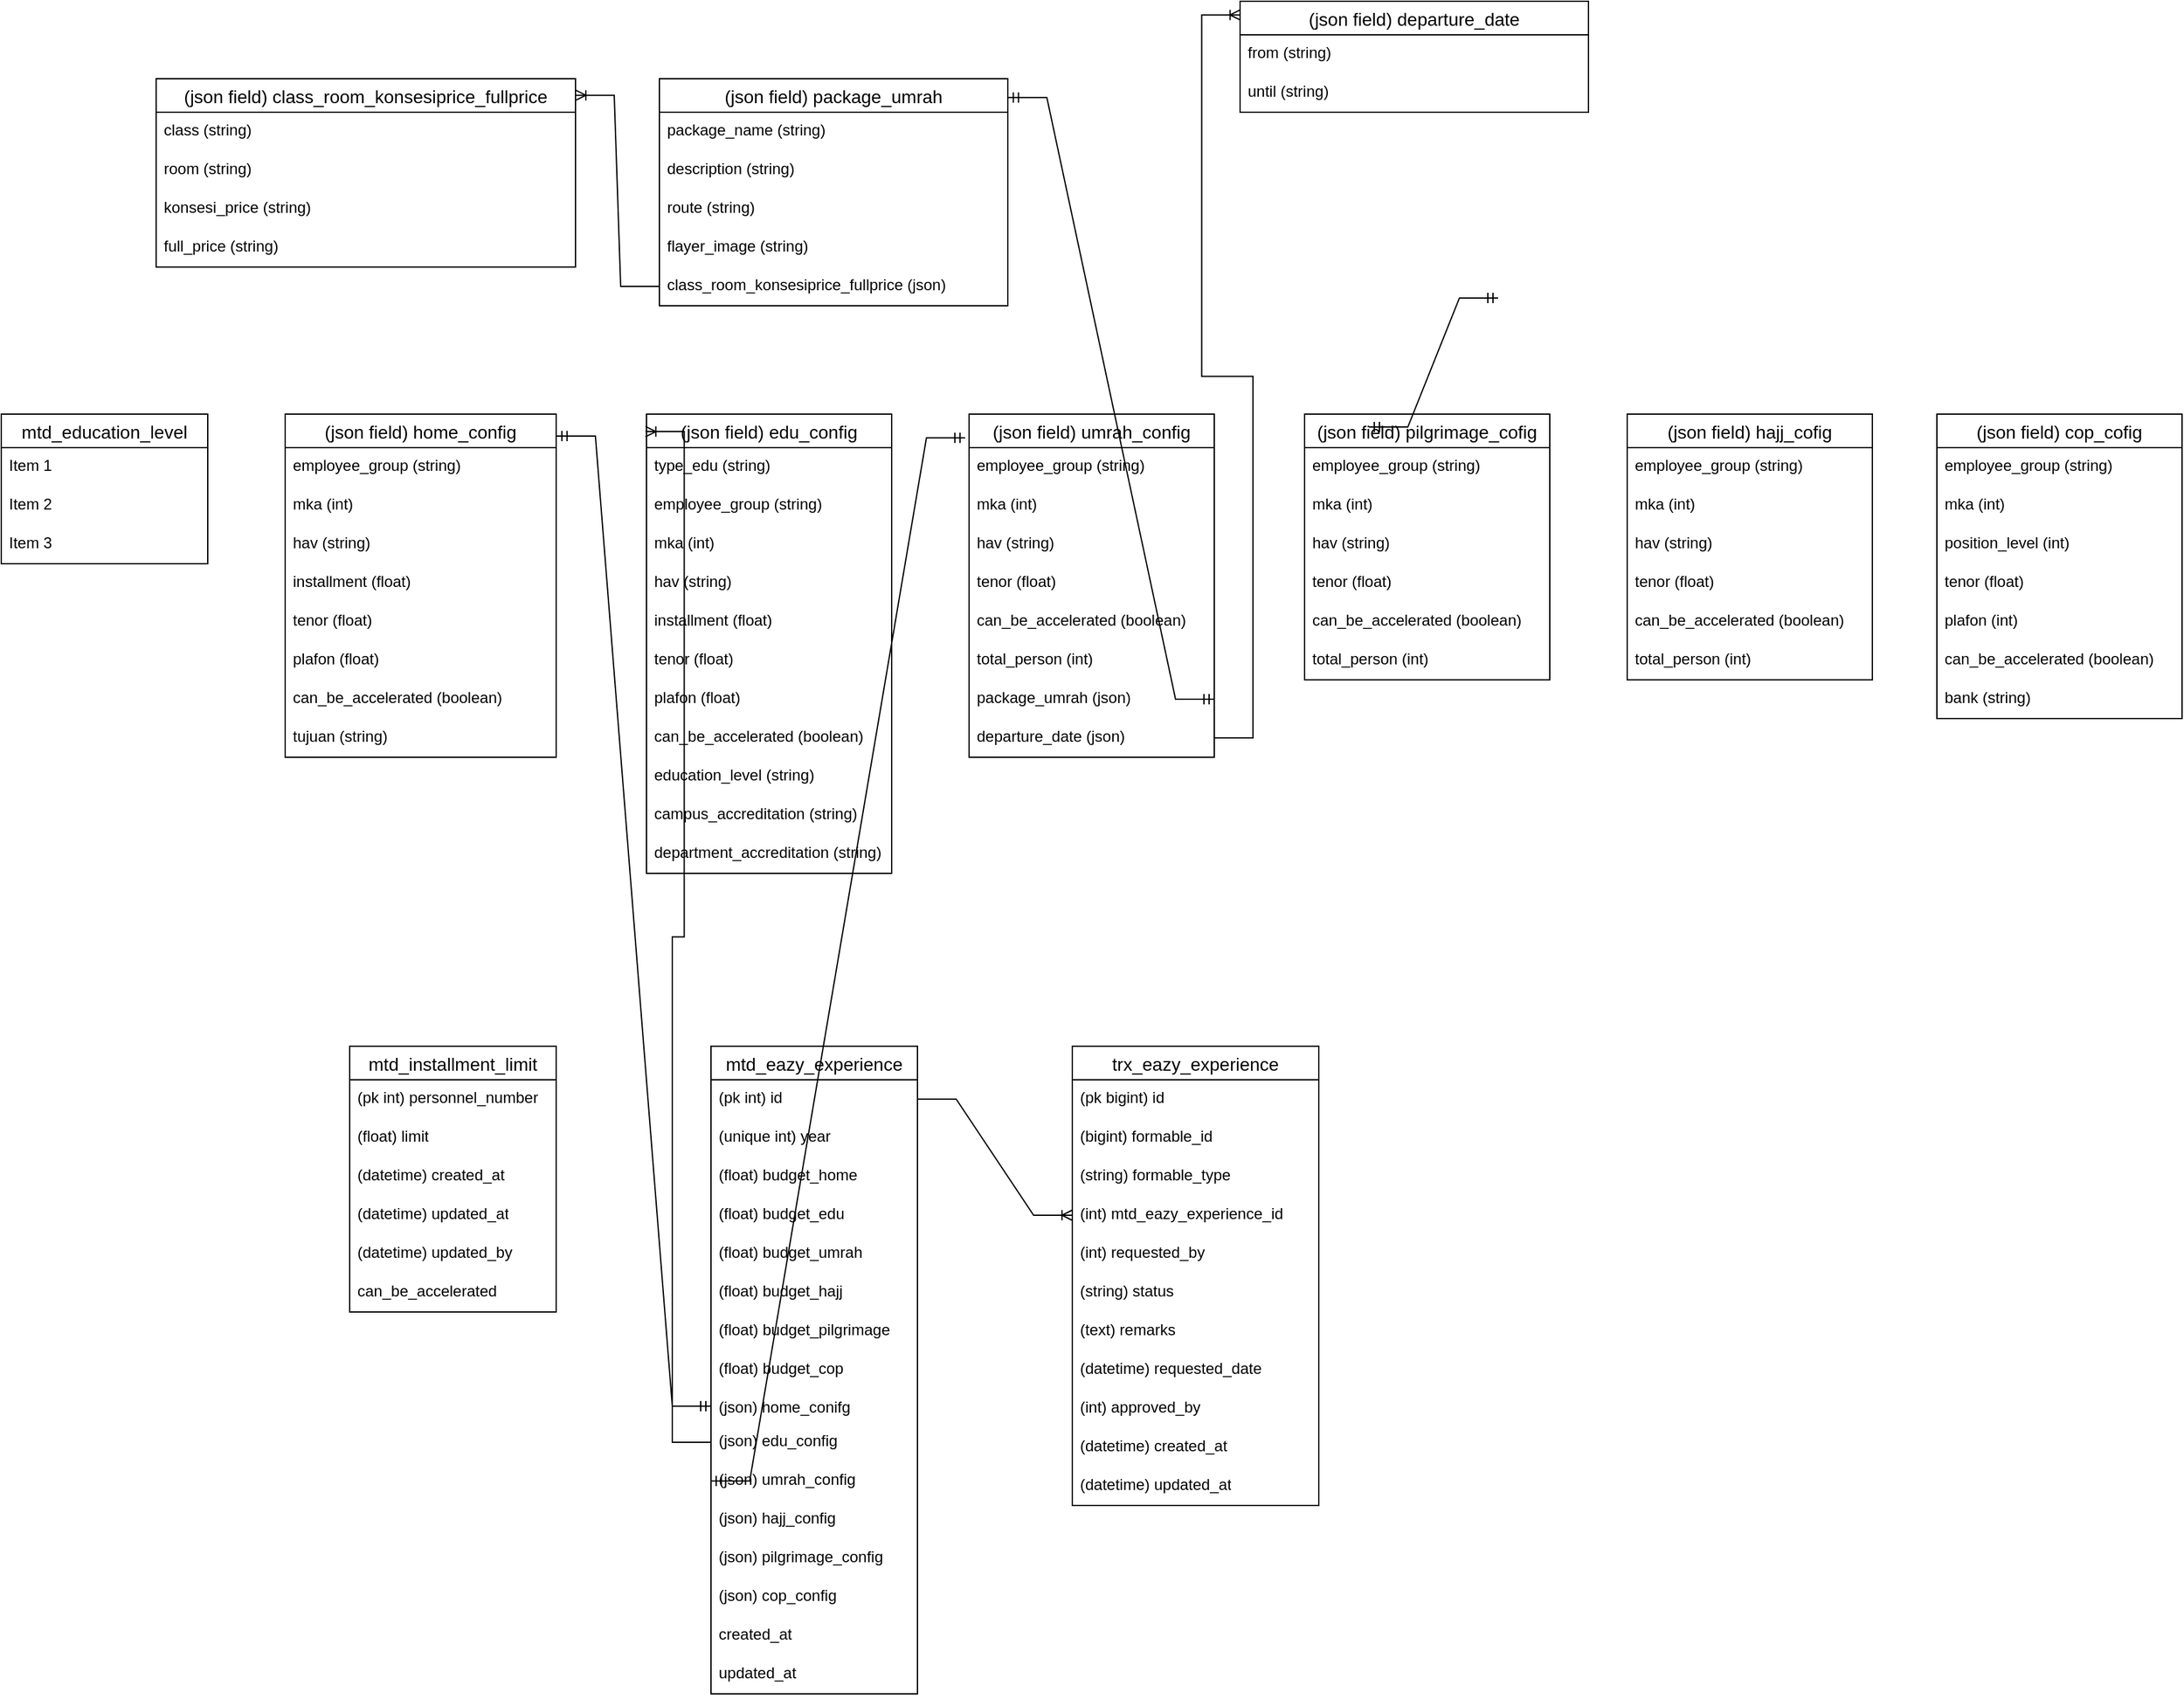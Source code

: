<mxfile version="28.2.8">
  <diagram name="Page-1" id="UruAZfTR8P_PdSHk1XmN">
    <mxGraphModel dx="3303" dy="1923" grid="1" gridSize="10" guides="1" tooltips="1" connect="1" arrows="1" fold="1" page="1" pageScale="1" pageWidth="850" pageHeight="1100" math="0" shadow="0">
      <root>
        <mxCell id="0" />
        <mxCell id="1" parent="0" />
        <mxCell id="FSeOBKPeejeApxrKlxKV-1" value="trx_eazy_experience" style="swimlane;fontStyle=0;childLayout=stackLayout;horizontal=1;startSize=26;horizontalStack=0;resizeParent=1;resizeParentMax=0;resizeLast=0;collapsible=1;marginBottom=0;align=center;fontSize=14;" parent="1" vertex="1">
          <mxGeometry x="-80" width="191" height="356" as="geometry" />
        </mxCell>
        <mxCell id="FSeOBKPeejeApxrKlxKV-2" value="(pk bigint) id&amp;nbsp;" style="text;strokeColor=none;fillColor=none;spacingLeft=4;spacingRight=4;overflow=hidden;rotatable=0;points=[[0,0.5],[1,0.5]];portConstraint=eastwest;fontSize=12;whiteSpace=wrap;html=1;" parent="FSeOBKPeejeApxrKlxKV-1" vertex="1">
          <mxGeometry y="26" width="191" height="30" as="geometry" />
        </mxCell>
        <mxCell id="FSeOBKPeejeApxrKlxKV-3" value="(bigint) formable_id" style="text;strokeColor=none;fillColor=none;spacingLeft=4;spacingRight=4;overflow=hidden;rotatable=0;points=[[0,0.5],[1,0.5]];portConstraint=eastwest;fontSize=12;whiteSpace=wrap;html=1;" parent="FSeOBKPeejeApxrKlxKV-1" vertex="1">
          <mxGeometry y="56" width="191" height="30" as="geometry" />
        </mxCell>
        <mxCell id="N8BgexTbilIl0n5U3Q86-2" value="(string) formable_type" style="text;strokeColor=none;fillColor=none;spacingLeft=4;spacingRight=4;overflow=hidden;rotatable=0;points=[[0,0.5],[1,0.5]];portConstraint=eastwest;fontSize=12;whiteSpace=wrap;html=1;" vertex="1" parent="FSeOBKPeejeApxrKlxKV-1">
          <mxGeometry y="86" width="191" height="30" as="geometry" />
        </mxCell>
        <mxCell id="N8BgexTbilIl0n5U3Q86-18" value="(int) mtd_eazy_experience_id" style="text;strokeColor=none;fillColor=none;spacingLeft=4;spacingRight=4;overflow=hidden;rotatable=0;points=[[0,0.5],[1,0.5]];portConstraint=eastwest;fontSize=12;whiteSpace=wrap;html=1;" vertex="1" parent="FSeOBKPeejeApxrKlxKV-1">
          <mxGeometry y="116" width="191" height="30" as="geometry" />
        </mxCell>
        <mxCell id="N8BgexTbilIl0n5U3Q86-4" value="(int) requested_by" style="text;strokeColor=none;fillColor=none;spacingLeft=4;spacingRight=4;overflow=hidden;rotatable=0;points=[[0,0.5],[1,0.5]];portConstraint=eastwest;fontSize=12;whiteSpace=wrap;html=1;" vertex="1" parent="FSeOBKPeejeApxrKlxKV-1">
          <mxGeometry y="146" width="191" height="30" as="geometry" />
        </mxCell>
        <mxCell id="N8BgexTbilIl0n5U3Q86-6" value="(string) status" style="text;strokeColor=none;fillColor=none;spacingLeft=4;spacingRight=4;overflow=hidden;rotatable=0;points=[[0,0.5],[1,0.5]];portConstraint=eastwest;fontSize=12;whiteSpace=wrap;html=1;" vertex="1" parent="FSeOBKPeejeApxrKlxKV-1">
          <mxGeometry y="176" width="191" height="30" as="geometry" />
        </mxCell>
        <mxCell id="N8BgexTbilIl0n5U3Q86-7" value="(text) remarks" style="text;strokeColor=none;fillColor=none;spacingLeft=4;spacingRight=4;overflow=hidden;rotatable=0;points=[[0,0.5],[1,0.5]];portConstraint=eastwest;fontSize=12;whiteSpace=wrap;html=1;" vertex="1" parent="FSeOBKPeejeApxrKlxKV-1">
          <mxGeometry y="206" width="191" height="30" as="geometry" />
        </mxCell>
        <mxCell id="N8BgexTbilIl0n5U3Q86-5" value="(datetime) requested_date" style="text;strokeColor=none;fillColor=none;spacingLeft=4;spacingRight=4;overflow=hidden;rotatable=0;points=[[0,0.5],[1,0.5]];portConstraint=eastwest;fontSize=12;whiteSpace=wrap;html=1;" vertex="1" parent="FSeOBKPeejeApxrKlxKV-1">
          <mxGeometry y="236" width="191" height="30" as="geometry" />
        </mxCell>
        <mxCell id="N8BgexTbilIl0n5U3Q86-11" value="(int) approved_by" style="text;strokeColor=none;fillColor=none;spacingLeft=4;spacingRight=4;overflow=hidden;rotatable=0;points=[[0,0.5],[1,0.5]];portConstraint=eastwest;fontSize=12;whiteSpace=wrap;html=1;" vertex="1" parent="FSeOBKPeejeApxrKlxKV-1">
          <mxGeometry y="266" width="191" height="30" as="geometry" />
        </mxCell>
        <mxCell id="N8BgexTbilIl0n5U3Q86-8" value="(datetime) created_at" style="text;strokeColor=none;fillColor=none;spacingLeft=4;spacingRight=4;overflow=hidden;rotatable=0;points=[[0,0.5],[1,0.5]];portConstraint=eastwest;fontSize=12;whiteSpace=wrap;html=1;" vertex="1" parent="FSeOBKPeejeApxrKlxKV-1">
          <mxGeometry y="296" width="191" height="30" as="geometry" />
        </mxCell>
        <mxCell id="N8BgexTbilIl0n5U3Q86-9" value="(datetime) updated_at" style="text;strokeColor=none;fillColor=none;spacingLeft=4;spacingRight=4;overflow=hidden;rotatable=0;points=[[0,0.5],[1,0.5]];portConstraint=eastwest;fontSize=12;whiteSpace=wrap;html=1;" vertex="1" parent="FSeOBKPeejeApxrKlxKV-1">
          <mxGeometry y="326" width="191" height="30" as="geometry" />
        </mxCell>
        <mxCell id="N8BgexTbilIl0n5U3Q86-19" value="mtd_eazy_experience" style="swimlane;fontStyle=0;childLayout=stackLayout;horizontal=1;startSize=26;horizontalStack=0;resizeParent=1;resizeParentMax=0;resizeLast=0;collapsible=1;marginBottom=0;align=center;fontSize=14;" vertex="1" parent="1">
          <mxGeometry x="-360" width="160" height="502" as="geometry" />
        </mxCell>
        <mxCell id="N8BgexTbilIl0n5U3Q86-20" value="(pk int) id" style="text;strokeColor=none;fillColor=none;spacingLeft=4;spacingRight=4;overflow=hidden;rotatable=0;points=[[0,0.5],[1,0.5]];portConstraint=eastwest;fontSize=12;whiteSpace=wrap;html=1;" vertex="1" parent="N8BgexTbilIl0n5U3Q86-19">
          <mxGeometry y="26" width="160" height="30" as="geometry" />
        </mxCell>
        <mxCell id="N8BgexTbilIl0n5U3Q86-21" value="(unique int) year&amp;nbsp;" style="text;strokeColor=none;fillColor=none;spacingLeft=4;spacingRight=4;overflow=hidden;rotatable=0;points=[[0,0.5],[1,0.5]];portConstraint=eastwest;fontSize=12;whiteSpace=wrap;html=1;" vertex="1" parent="N8BgexTbilIl0n5U3Q86-19">
          <mxGeometry y="56" width="160" height="30" as="geometry" />
        </mxCell>
        <mxCell id="N8BgexTbilIl0n5U3Q86-22" value="(float)&lt;span style=&quot;background-color: transparent; color: light-dark(rgb(0, 0, 0), rgb(255, 255, 255));&quot;&gt;&amp;nbsp;budget_home&lt;/span&gt;" style="text;strokeColor=none;fillColor=none;spacingLeft=4;spacingRight=4;overflow=hidden;rotatable=0;points=[[0,0.5],[1,0.5]];portConstraint=eastwest;fontSize=12;whiteSpace=wrap;html=1;" vertex="1" parent="N8BgexTbilIl0n5U3Q86-19">
          <mxGeometry y="86" width="160" height="30" as="geometry" />
        </mxCell>
        <mxCell id="N8BgexTbilIl0n5U3Q86-25" value="(float) budget_edu" style="text;strokeColor=none;fillColor=none;spacingLeft=4;spacingRight=4;overflow=hidden;rotatable=0;points=[[0,0.5],[1,0.5]];portConstraint=eastwest;fontSize=12;whiteSpace=wrap;html=1;" vertex="1" parent="N8BgexTbilIl0n5U3Q86-19">
          <mxGeometry y="116" width="160" height="30" as="geometry" />
        </mxCell>
        <mxCell id="N8BgexTbilIl0n5U3Q86-28" value="(float) budget_umrah" style="text;strokeColor=none;fillColor=none;spacingLeft=4;spacingRight=4;overflow=hidden;rotatable=0;points=[[0,0.5],[1,0.5]];portConstraint=eastwest;fontSize=12;whiteSpace=wrap;html=1;" vertex="1" parent="N8BgexTbilIl0n5U3Q86-19">
          <mxGeometry y="146" width="160" height="30" as="geometry" />
        </mxCell>
        <mxCell id="N8BgexTbilIl0n5U3Q86-29" value="(float) budget_hajj" style="text;strokeColor=none;fillColor=none;spacingLeft=4;spacingRight=4;overflow=hidden;rotatable=0;points=[[0,0.5],[1,0.5]];portConstraint=eastwest;fontSize=12;whiteSpace=wrap;html=1;" vertex="1" parent="N8BgexTbilIl0n5U3Q86-19">
          <mxGeometry y="176" width="160" height="30" as="geometry" />
        </mxCell>
        <mxCell id="N8BgexTbilIl0n5U3Q86-30" value="(float) budget_pilgrimage" style="text;strokeColor=none;fillColor=none;spacingLeft=4;spacingRight=4;overflow=hidden;rotatable=0;points=[[0,0.5],[1,0.5]];portConstraint=eastwest;fontSize=12;whiteSpace=wrap;html=1;" vertex="1" parent="N8BgexTbilIl0n5U3Q86-19">
          <mxGeometry y="206" width="160" height="30" as="geometry" />
        </mxCell>
        <mxCell id="N8BgexTbilIl0n5U3Q86-31" value="(float) budget_cop" style="text;strokeColor=none;fillColor=none;spacingLeft=4;spacingRight=4;overflow=hidden;rotatable=0;points=[[0,0.5],[1,0.5]];portConstraint=eastwest;fontSize=12;whiteSpace=wrap;html=1;" vertex="1" parent="N8BgexTbilIl0n5U3Q86-19">
          <mxGeometry y="236" width="160" height="30" as="geometry" />
        </mxCell>
        <mxCell id="N8BgexTbilIl0n5U3Q86-32" value="(json) home_conifg" style="text;strokeColor=none;fillColor=none;spacingLeft=4;spacingRight=4;overflow=hidden;rotatable=0;points=[[0,0.5],[1,0.5]];portConstraint=eastwest;fontSize=12;whiteSpace=wrap;html=1;" vertex="1" parent="N8BgexTbilIl0n5U3Q86-19">
          <mxGeometry y="266" width="160" height="26" as="geometry" />
        </mxCell>
        <mxCell id="N8BgexTbilIl0n5U3Q86-24" value="(json) edu_config" style="text;strokeColor=none;fillColor=none;spacingLeft=4;spacingRight=4;overflow=hidden;rotatable=0;points=[[0,0.5],[1,0.5]];portConstraint=eastwest;fontSize=12;whiteSpace=wrap;html=1;" vertex="1" parent="N8BgexTbilIl0n5U3Q86-19">
          <mxGeometry y="292" width="160" height="30" as="geometry" />
        </mxCell>
        <mxCell id="N8BgexTbilIl0n5U3Q86-23" value="(json) umrah_config" style="text;strokeColor=none;fillColor=none;spacingLeft=4;spacingRight=4;overflow=hidden;rotatable=0;points=[[0,0.5],[1,0.5]];portConstraint=eastwest;fontSize=12;whiteSpace=wrap;html=1;" vertex="1" parent="N8BgexTbilIl0n5U3Q86-19">
          <mxGeometry y="322" width="160" height="30" as="geometry" />
        </mxCell>
        <mxCell id="N8BgexTbilIl0n5U3Q86-33" value="(json) hajj_config" style="text;strokeColor=none;fillColor=none;spacingLeft=4;spacingRight=4;overflow=hidden;rotatable=0;points=[[0,0.5],[1,0.5]];portConstraint=eastwest;fontSize=12;whiteSpace=wrap;html=1;" vertex="1" parent="N8BgexTbilIl0n5U3Q86-19">
          <mxGeometry y="352" width="160" height="30" as="geometry" />
        </mxCell>
        <mxCell id="N8BgexTbilIl0n5U3Q86-34" value="(json) pilgrimage_config" style="text;strokeColor=none;fillColor=none;spacingLeft=4;spacingRight=4;overflow=hidden;rotatable=0;points=[[0,0.5],[1,0.5]];portConstraint=eastwest;fontSize=12;whiteSpace=wrap;html=1;" vertex="1" parent="N8BgexTbilIl0n5U3Q86-19">
          <mxGeometry y="382" width="160" height="30" as="geometry" />
        </mxCell>
        <mxCell id="N8BgexTbilIl0n5U3Q86-35" value="(json) cop&lt;span style=&quot;background-color: transparent; color: light-dark(rgb(0, 0, 0), rgb(255, 255, 255));&quot;&gt;_config&lt;/span&gt;" style="text;strokeColor=none;fillColor=none;spacingLeft=4;spacingRight=4;overflow=hidden;rotatable=0;points=[[0,0.5],[1,0.5]];portConstraint=eastwest;fontSize=12;whiteSpace=wrap;html=1;" vertex="1" parent="N8BgexTbilIl0n5U3Q86-19">
          <mxGeometry y="412" width="160" height="30" as="geometry" />
        </mxCell>
        <mxCell id="N8BgexTbilIl0n5U3Q86-39" value="created_at" style="text;strokeColor=none;fillColor=none;spacingLeft=4;spacingRight=4;overflow=hidden;rotatable=0;points=[[0,0.5],[1,0.5]];portConstraint=eastwest;fontSize=12;whiteSpace=wrap;html=1;" vertex="1" parent="N8BgexTbilIl0n5U3Q86-19">
          <mxGeometry y="442" width="160" height="30" as="geometry" />
        </mxCell>
        <mxCell id="N8BgexTbilIl0n5U3Q86-40" value="updated_at" style="text;strokeColor=none;fillColor=none;spacingLeft=4;spacingRight=4;overflow=hidden;rotatable=0;points=[[0,0.5],[1,0.5]];portConstraint=eastwest;fontSize=12;whiteSpace=wrap;html=1;" vertex="1" parent="N8BgexTbilIl0n5U3Q86-19">
          <mxGeometry y="472" width="160" height="30" as="geometry" />
        </mxCell>
        <mxCell id="N8BgexTbilIl0n5U3Q86-37" value="" style="edgeStyle=entityRelationEdgeStyle;fontSize=12;html=1;endArrow=ERoneToMany;rounded=0;exitX=1;exitY=0.5;exitDx=0;exitDy=0;entryX=0;entryY=0.5;entryDx=0;entryDy=0;" edge="1" parent="1" source="N8BgexTbilIl0n5U3Q86-20" target="N8BgexTbilIl0n5U3Q86-18">
          <mxGeometry width="100" height="100" relative="1" as="geometry">
            <mxPoint x="320" y="330" as="sourcePoint" />
            <mxPoint x="280" y="230" as="targetPoint" />
          </mxGeometry>
        </mxCell>
        <mxCell id="N8BgexTbilIl0n5U3Q86-41" value="mtd_installment_limit" style="swimlane;fontStyle=0;childLayout=stackLayout;horizontal=1;startSize=26;horizontalStack=0;resizeParent=1;resizeParentMax=0;resizeLast=0;collapsible=1;marginBottom=0;align=center;fontSize=14;" vertex="1" parent="1">
          <mxGeometry x="-640" width="160" height="206" as="geometry" />
        </mxCell>
        <mxCell id="N8BgexTbilIl0n5U3Q86-42" value="(pk int) personnel_number" style="text;strokeColor=none;fillColor=none;spacingLeft=4;spacingRight=4;overflow=hidden;rotatable=0;points=[[0,0.5],[1,0.5]];portConstraint=eastwest;fontSize=12;whiteSpace=wrap;html=1;" vertex="1" parent="N8BgexTbilIl0n5U3Q86-41">
          <mxGeometry y="26" width="160" height="30" as="geometry" />
        </mxCell>
        <mxCell id="N8BgexTbilIl0n5U3Q86-43" value="(float) limit" style="text;strokeColor=none;fillColor=none;spacingLeft=4;spacingRight=4;overflow=hidden;rotatable=0;points=[[0,0.5],[1,0.5]];portConstraint=eastwest;fontSize=12;whiteSpace=wrap;html=1;" vertex="1" parent="N8BgexTbilIl0n5U3Q86-41">
          <mxGeometry y="56" width="160" height="30" as="geometry" />
        </mxCell>
        <mxCell id="N8BgexTbilIl0n5U3Q86-44" value="(datetime) created_at" style="text;strokeColor=none;fillColor=none;spacingLeft=4;spacingRight=4;overflow=hidden;rotatable=0;points=[[0,0.5],[1,0.5]];portConstraint=eastwest;fontSize=12;whiteSpace=wrap;html=1;" vertex="1" parent="N8BgexTbilIl0n5U3Q86-41">
          <mxGeometry y="86" width="160" height="30" as="geometry" />
        </mxCell>
        <mxCell id="N8BgexTbilIl0n5U3Q86-45" value="(datetime) updated_at" style="text;strokeColor=none;fillColor=none;spacingLeft=4;spacingRight=4;overflow=hidden;rotatable=0;points=[[0,0.5],[1,0.5]];portConstraint=eastwest;fontSize=12;whiteSpace=wrap;html=1;" vertex="1" parent="N8BgexTbilIl0n5U3Q86-41">
          <mxGeometry y="116" width="160" height="30" as="geometry" />
        </mxCell>
        <mxCell id="N8BgexTbilIl0n5U3Q86-46" value="(datetime) updated_by" style="text;strokeColor=none;fillColor=none;spacingLeft=4;spacingRight=4;overflow=hidden;rotatable=0;points=[[0,0.5],[1,0.5]];portConstraint=eastwest;fontSize=12;whiteSpace=wrap;html=1;" vertex="1" parent="N8BgexTbilIl0n5U3Q86-41">
          <mxGeometry y="146" width="160" height="30" as="geometry" />
        </mxCell>
        <mxCell id="N8BgexTbilIl0n5U3Q86-66" value="can_be_accelerated" style="text;strokeColor=none;fillColor=none;spacingLeft=4;spacingRight=4;overflow=hidden;rotatable=0;points=[[0,0.5],[1,0.5]];portConstraint=eastwest;fontSize=12;whiteSpace=wrap;html=1;" vertex="1" parent="N8BgexTbilIl0n5U3Q86-41">
          <mxGeometry y="176" width="160" height="30" as="geometry" />
        </mxCell>
        <mxCell id="N8BgexTbilIl0n5U3Q86-47" value="(json field) home_config" style="swimlane;fontStyle=0;childLayout=stackLayout;horizontal=1;startSize=26;horizontalStack=0;resizeParent=1;resizeParentMax=0;resizeLast=0;collapsible=1;marginBottom=0;align=center;fontSize=14;" vertex="1" parent="1">
          <mxGeometry x="-690" y="-490" width="210" height="266" as="geometry" />
        </mxCell>
        <mxCell id="N8BgexTbilIl0n5U3Q86-48" value="employee_group (string)" style="text;strokeColor=none;fillColor=none;spacingLeft=4;spacingRight=4;overflow=hidden;rotatable=0;points=[[0,0.5],[1,0.5]];portConstraint=eastwest;fontSize=12;whiteSpace=wrap;html=1;" vertex="1" parent="N8BgexTbilIl0n5U3Q86-47">
          <mxGeometry y="26" width="210" height="30" as="geometry" />
        </mxCell>
        <mxCell id="N8BgexTbilIl0n5U3Q86-49" value="mka (int)" style="text;strokeColor=none;fillColor=none;spacingLeft=4;spacingRight=4;overflow=hidden;rotatable=0;points=[[0,0.5],[1,0.5]];portConstraint=eastwest;fontSize=12;whiteSpace=wrap;html=1;" vertex="1" parent="N8BgexTbilIl0n5U3Q86-47">
          <mxGeometry y="56" width="210" height="30" as="geometry" />
        </mxCell>
        <mxCell id="N8BgexTbilIl0n5U3Q86-50" value="hav (string)" style="text;strokeColor=none;fillColor=none;spacingLeft=4;spacingRight=4;overflow=hidden;rotatable=0;points=[[0,0.5],[1,0.5]];portConstraint=eastwest;fontSize=12;whiteSpace=wrap;html=1;" vertex="1" parent="N8BgexTbilIl0n5U3Q86-47">
          <mxGeometry y="86" width="210" height="30" as="geometry" />
        </mxCell>
        <mxCell id="N8BgexTbilIl0n5U3Q86-57" value="installment (float)" style="text;strokeColor=none;fillColor=none;spacingLeft=4;spacingRight=4;overflow=hidden;rotatable=0;points=[[0,0.5],[1,0.5]];portConstraint=eastwest;fontSize=12;whiteSpace=wrap;html=1;" vertex="1" parent="N8BgexTbilIl0n5U3Q86-47">
          <mxGeometry y="116" width="210" height="30" as="geometry" />
        </mxCell>
        <mxCell id="N8BgexTbilIl0n5U3Q86-62" value="tenor (float)" style="text;strokeColor=none;fillColor=none;spacingLeft=4;spacingRight=4;overflow=hidden;rotatable=0;points=[[0,0.5],[1,0.5]];portConstraint=eastwest;fontSize=12;whiteSpace=wrap;html=1;" vertex="1" parent="N8BgexTbilIl0n5U3Q86-47">
          <mxGeometry y="146" width="210" height="30" as="geometry" />
        </mxCell>
        <mxCell id="N8BgexTbilIl0n5U3Q86-58" value="plafon (float)" style="text;strokeColor=none;fillColor=none;spacingLeft=4;spacingRight=4;overflow=hidden;rotatable=0;points=[[0,0.5],[1,0.5]];portConstraint=eastwest;fontSize=12;whiteSpace=wrap;html=1;" vertex="1" parent="N8BgexTbilIl0n5U3Q86-47">
          <mxGeometry y="176" width="210" height="30" as="geometry" />
        </mxCell>
        <mxCell id="N8BgexTbilIl0n5U3Q86-65" value="can_be_accelerated (boolean)" style="text;strokeColor=none;fillColor=none;spacingLeft=4;spacingRight=4;overflow=hidden;rotatable=0;points=[[0,0.5],[1,0.5]];portConstraint=eastwest;fontSize=12;whiteSpace=wrap;html=1;" vertex="1" parent="N8BgexTbilIl0n5U3Q86-47">
          <mxGeometry y="206" width="210" height="30" as="geometry" />
        </mxCell>
        <mxCell id="N8BgexTbilIl0n5U3Q86-69" value="tujuan (string)" style="text;strokeColor=none;fillColor=none;spacingLeft=4;spacingRight=4;overflow=hidden;rotatable=0;points=[[0,0.5],[1,0.5]];portConstraint=eastwest;fontSize=12;whiteSpace=wrap;html=1;" vertex="1" parent="N8BgexTbilIl0n5U3Q86-47">
          <mxGeometry y="236" width="210" height="30" as="geometry" />
        </mxCell>
        <mxCell id="N8BgexTbilIl0n5U3Q86-52" value="(json field) edu_config" style="swimlane;fontStyle=0;childLayout=stackLayout;horizontal=1;startSize=26;horizontalStack=0;resizeParent=1;resizeParentMax=0;resizeLast=0;collapsible=1;marginBottom=0;align=center;fontSize=14;" vertex="1" parent="1">
          <mxGeometry x="-410" y="-490" width="190" height="356" as="geometry" />
        </mxCell>
        <mxCell id="N8BgexTbilIl0n5U3Q86-56" value="type_edu (string)" style="text;strokeColor=none;fillColor=none;spacingLeft=4;spacingRight=4;overflow=hidden;rotatable=0;points=[[0,0.5],[1,0.5]];portConstraint=eastwest;fontSize=12;whiteSpace=wrap;html=1;" vertex="1" parent="N8BgexTbilIl0n5U3Q86-52">
          <mxGeometry y="26" width="190" height="30" as="geometry" />
        </mxCell>
        <mxCell id="N8BgexTbilIl0n5U3Q86-53" value="employee_group (string)" style="text;strokeColor=none;fillColor=none;spacingLeft=4;spacingRight=4;overflow=hidden;rotatable=0;points=[[0,0.5],[1,0.5]];portConstraint=eastwest;fontSize=12;whiteSpace=wrap;html=1;" vertex="1" parent="N8BgexTbilIl0n5U3Q86-52">
          <mxGeometry y="56" width="190" height="30" as="geometry" />
        </mxCell>
        <mxCell id="N8BgexTbilIl0n5U3Q86-54" value="mka (int)" style="text;strokeColor=none;fillColor=none;spacingLeft=4;spacingRight=4;overflow=hidden;rotatable=0;points=[[0,0.5],[1,0.5]];portConstraint=eastwest;fontSize=12;whiteSpace=wrap;html=1;" vertex="1" parent="N8BgexTbilIl0n5U3Q86-52">
          <mxGeometry y="86" width="190" height="30" as="geometry" />
        </mxCell>
        <mxCell id="N8BgexTbilIl0n5U3Q86-55" value="hav (string)" style="text;strokeColor=none;fillColor=none;spacingLeft=4;spacingRight=4;overflow=hidden;rotatable=0;points=[[0,0.5],[1,0.5]];portConstraint=eastwest;fontSize=12;whiteSpace=wrap;html=1;" vertex="1" parent="N8BgexTbilIl0n5U3Q86-52">
          <mxGeometry y="116" width="190" height="30" as="geometry" />
        </mxCell>
        <mxCell id="N8BgexTbilIl0n5U3Q86-70" value="installment (float)" style="text;strokeColor=none;fillColor=none;spacingLeft=4;spacingRight=4;overflow=hidden;rotatable=0;points=[[0,0.5],[1,0.5]];portConstraint=eastwest;fontSize=12;whiteSpace=wrap;html=1;" vertex="1" parent="N8BgexTbilIl0n5U3Q86-52">
          <mxGeometry y="146" width="190" height="30" as="geometry" />
        </mxCell>
        <mxCell id="N8BgexTbilIl0n5U3Q86-71" value="tenor (float)" style="text;strokeColor=none;fillColor=none;spacingLeft=4;spacingRight=4;overflow=hidden;rotatable=0;points=[[0,0.5],[1,0.5]];portConstraint=eastwest;fontSize=12;whiteSpace=wrap;html=1;" vertex="1" parent="N8BgexTbilIl0n5U3Q86-52">
          <mxGeometry y="176" width="190" height="30" as="geometry" />
        </mxCell>
        <mxCell id="N8BgexTbilIl0n5U3Q86-72" value="plafon (float)" style="text;strokeColor=none;fillColor=none;spacingLeft=4;spacingRight=4;overflow=hidden;rotatable=0;points=[[0,0.5],[1,0.5]];portConstraint=eastwest;fontSize=12;whiteSpace=wrap;html=1;" vertex="1" parent="N8BgexTbilIl0n5U3Q86-52">
          <mxGeometry y="206" width="190" height="30" as="geometry" />
        </mxCell>
        <mxCell id="N8BgexTbilIl0n5U3Q86-73" value="can_be_accelerated (boolean)" style="text;strokeColor=none;fillColor=none;spacingLeft=4;spacingRight=4;overflow=hidden;rotatable=0;points=[[0,0.5],[1,0.5]];portConstraint=eastwest;fontSize=12;whiteSpace=wrap;html=1;" vertex="1" parent="N8BgexTbilIl0n5U3Q86-52">
          <mxGeometry y="236" width="190" height="30" as="geometry" />
        </mxCell>
        <mxCell id="N8BgexTbilIl0n5U3Q86-75" value="education_level (string)" style="text;strokeColor=none;fillColor=none;spacingLeft=4;spacingRight=4;overflow=hidden;rotatable=0;points=[[0,0.5],[1,0.5]];portConstraint=eastwest;fontSize=12;whiteSpace=wrap;html=1;" vertex="1" parent="N8BgexTbilIl0n5U3Q86-52">
          <mxGeometry y="266" width="190" height="30" as="geometry" />
        </mxCell>
        <mxCell id="N8BgexTbilIl0n5U3Q86-76" value="campus_accreditation (string)" style="text;strokeColor=none;fillColor=none;spacingLeft=4;spacingRight=4;overflow=hidden;rotatable=0;points=[[0,0.5],[1,0.5]];portConstraint=eastwest;fontSize=12;whiteSpace=wrap;html=1;" vertex="1" parent="N8BgexTbilIl0n5U3Q86-52">
          <mxGeometry y="296" width="190" height="30" as="geometry" />
        </mxCell>
        <mxCell id="N8BgexTbilIl0n5U3Q86-77" value="department_accreditation (string)" style="text;strokeColor=none;fillColor=none;spacingLeft=4;spacingRight=4;overflow=hidden;rotatable=0;points=[[0,0.5],[1,0.5]];portConstraint=eastwest;fontSize=12;whiteSpace=wrap;html=1;" vertex="1" parent="N8BgexTbilIl0n5U3Q86-52">
          <mxGeometry y="326" width="190" height="30" as="geometry" />
        </mxCell>
        <mxCell id="N8BgexTbilIl0n5U3Q86-79" value="mtd_education_level" style="swimlane;fontStyle=0;childLayout=stackLayout;horizontal=1;startSize=26;horizontalStack=0;resizeParent=1;resizeParentMax=0;resizeLast=0;collapsible=1;marginBottom=0;align=center;fontSize=14;" vertex="1" parent="1">
          <mxGeometry x="-910" y="-490" width="160" height="116" as="geometry" />
        </mxCell>
        <mxCell id="N8BgexTbilIl0n5U3Q86-80" value="Item 1" style="text;strokeColor=none;fillColor=none;spacingLeft=4;spacingRight=4;overflow=hidden;rotatable=0;points=[[0,0.5],[1,0.5]];portConstraint=eastwest;fontSize=12;whiteSpace=wrap;html=1;" vertex="1" parent="N8BgexTbilIl0n5U3Q86-79">
          <mxGeometry y="26" width="160" height="30" as="geometry" />
        </mxCell>
        <mxCell id="N8BgexTbilIl0n5U3Q86-81" value="Item 2" style="text;strokeColor=none;fillColor=none;spacingLeft=4;spacingRight=4;overflow=hidden;rotatable=0;points=[[0,0.5],[1,0.5]];portConstraint=eastwest;fontSize=12;whiteSpace=wrap;html=1;" vertex="1" parent="N8BgexTbilIl0n5U3Q86-79">
          <mxGeometry y="56" width="160" height="30" as="geometry" />
        </mxCell>
        <mxCell id="N8BgexTbilIl0n5U3Q86-82" value="Item 3" style="text;strokeColor=none;fillColor=none;spacingLeft=4;spacingRight=4;overflow=hidden;rotatable=0;points=[[0,0.5],[1,0.5]];portConstraint=eastwest;fontSize=12;whiteSpace=wrap;html=1;" vertex="1" parent="N8BgexTbilIl0n5U3Q86-79">
          <mxGeometry y="86" width="160" height="30" as="geometry" />
        </mxCell>
        <mxCell id="N8BgexTbilIl0n5U3Q86-84" value="(json field) umrah_config" style="swimlane;fontStyle=0;childLayout=stackLayout;horizontal=1;startSize=26;horizontalStack=0;resizeParent=1;resizeParentMax=0;resizeLast=0;collapsible=1;marginBottom=0;align=center;fontSize=14;" vertex="1" parent="1">
          <mxGeometry x="-160" y="-490" width="190" height="266" as="geometry" />
        </mxCell>
        <mxCell id="N8BgexTbilIl0n5U3Q86-86" value="employee_group (string)" style="text;strokeColor=none;fillColor=none;spacingLeft=4;spacingRight=4;overflow=hidden;rotatable=0;points=[[0,0.5],[1,0.5]];portConstraint=eastwest;fontSize=12;whiteSpace=wrap;html=1;" vertex="1" parent="N8BgexTbilIl0n5U3Q86-84">
          <mxGeometry y="26" width="190" height="30" as="geometry" />
        </mxCell>
        <mxCell id="N8BgexTbilIl0n5U3Q86-87" value="mka (int)" style="text;strokeColor=none;fillColor=none;spacingLeft=4;spacingRight=4;overflow=hidden;rotatable=0;points=[[0,0.5],[1,0.5]];portConstraint=eastwest;fontSize=12;whiteSpace=wrap;html=1;" vertex="1" parent="N8BgexTbilIl0n5U3Q86-84">
          <mxGeometry y="56" width="190" height="30" as="geometry" />
        </mxCell>
        <mxCell id="N8BgexTbilIl0n5U3Q86-88" value="hav (string)" style="text;strokeColor=none;fillColor=none;spacingLeft=4;spacingRight=4;overflow=hidden;rotatable=0;points=[[0,0.5],[1,0.5]];portConstraint=eastwest;fontSize=12;whiteSpace=wrap;html=1;" vertex="1" parent="N8BgexTbilIl0n5U3Q86-84">
          <mxGeometry y="86" width="190" height="30" as="geometry" />
        </mxCell>
        <mxCell id="N8BgexTbilIl0n5U3Q86-90" value="tenor (float)" style="text;strokeColor=none;fillColor=none;spacingLeft=4;spacingRight=4;overflow=hidden;rotatable=0;points=[[0,0.5],[1,0.5]];portConstraint=eastwest;fontSize=12;whiteSpace=wrap;html=1;" vertex="1" parent="N8BgexTbilIl0n5U3Q86-84">
          <mxGeometry y="116" width="190" height="30" as="geometry" />
        </mxCell>
        <mxCell id="N8BgexTbilIl0n5U3Q86-92" value="can_be_accelerated (boolean)" style="text;strokeColor=none;fillColor=none;spacingLeft=4;spacingRight=4;overflow=hidden;rotatable=0;points=[[0,0.5],[1,0.5]];portConstraint=eastwest;fontSize=12;whiteSpace=wrap;html=1;" vertex="1" parent="N8BgexTbilIl0n5U3Q86-84">
          <mxGeometry y="146" width="190" height="30" as="geometry" />
        </mxCell>
        <mxCell id="N8BgexTbilIl0n5U3Q86-93" value="total_person (int)" style="text;strokeColor=none;fillColor=none;spacingLeft=4;spacingRight=4;overflow=hidden;rotatable=0;points=[[0,0.5],[1,0.5]];portConstraint=eastwest;fontSize=12;whiteSpace=wrap;html=1;" vertex="1" parent="N8BgexTbilIl0n5U3Q86-84">
          <mxGeometry y="176" width="190" height="30" as="geometry" />
        </mxCell>
        <mxCell id="N8BgexTbilIl0n5U3Q86-128" value="package_umrah&lt;span style=&quot;background-color: transparent; color: light-dark(rgb(0, 0, 0), rgb(255, 255, 255));&quot;&gt;&amp;nbsp;(json)&lt;/span&gt;" style="text;strokeColor=none;fillColor=none;spacingLeft=4;spacingRight=4;overflow=hidden;rotatable=0;points=[[0,0.5],[1,0.5]];portConstraint=eastwest;fontSize=12;whiteSpace=wrap;html=1;" vertex="1" parent="N8BgexTbilIl0n5U3Q86-84">
          <mxGeometry y="206" width="190" height="30" as="geometry" />
        </mxCell>
        <mxCell id="N8BgexTbilIl0n5U3Q86-151" value="departure_date&lt;span style=&quot;background-color: transparent; color: light-dark(rgb(0, 0, 0), rgb(255, 255, 255));&quot;&gt;&amp;nbsp;(json)&lt;/span&gt;" style="text;strokeColor=none;fillColor=none;spacingLeft=4;spacingRight=4;overflow=hidden;rotatable=0;points=[[0,0.5],[1,0.5]];portConstraint=eastwest;fontSize=12;whiteSpace=wrap;html=1;" vertex="1" parent="N8BgexTbilIl0n5U3Q86-84">
          <mxGeometry y="236" width="190" height="30" as="geometry" />
        </mxCell>
        <mxCell id="N8BgexTbilIl0n5U3Q86-96" value="(json field) pilgrimage_cofig" style="swimlane;fontStyle=0;childLayout=stackLayout;horizontal=1;startSize=26;horizontalStack=0;resizeParent=1;resizeParentMax=0;resizeLast=0;collapsible=1;marginBottom=0;align=center;fontSize=14;" vertex="1" parent="1">
          <mxGeometry x="100" y="-490" width="190" height="206" as="geometry" />
        </mxCell>
        <mxCell id="N8BgexTbilIl0n5U3Q86-97" value="employee_group (string)" style="text;strokeColor=none;fillColor=none;spacingLeft=4;spacingRight=4;overflow=hidden;rotatable=0;points=[[0,0.5],[1,0.5]];portConstraint=eastwest;fontSize=12;whiteSpace=wrap;html=1;" vertex="1" parent="N8BgexTbilIl0n5U3Q86-96">
          <mxGeometry y="26" width="190" height="30" as="geometry" />
        </mxCell>
        <mxCell id="N8BgexTbilIl0n5U3Q86-98" value="mka (int)" style="text;strokeColor=none;fillColor=none;spacingLeft=4;spacingRight=4;overflow=hidden;rotatable=0;points=[[0,0.5],[1,0.5]];portConstraint=eastwest;fontSize=12;whiteSpace=wrap;html=1;" vertex="1" parent="N8BgexTbilIl0n5U3Q86-96">
          <mxGeometry y="56" width="190" height="30" as="geometry" />
        </mxCell>
        <mxCell id="N8BgexTbilIl0n5U3Q86-99" value="hav (string)" style="text;strokeColor=none;fillColor=none;spacingLeft=4;spacingRight=4;overflow=hidden;rotatable=0;points=[[0,0.5],[1,0.5]];portConstraint=eastwest;fontSize=12;whiteSpace=wrap;html=1;" vertex="1" parent="N8BgexTbilIl0n5U3Q86-96">
          <mxGeometry y="86" width="190" height="30" as="geometry" />
        </mxCell>
        <mxCell id="N8BgexTbilIl0n5U3Q86-101" value="tenor (float)" style="text;strokeColor=none;fillColor=none;spacingLeft=4;spacingRight=4;overflow=hidden;rotatable=0;points=[[0,0.5],[1,0.5]];portConstraint=eastwest;fontSize=12;whiteSpace=wrap;html=1;" vertex="1" parent="N8BgexTbilIl0n5U3Q86-96">
          <mxGeometry y="116" width="190" height="30" as="geometry" />
        </mxCell>
        <mxCell id="N8BgexTbilIl0n5U3Q86-102" value="can_be_accelerated (boolean)" style="text;strokeColor=none;fillColor=none;spacingLeft=4;spacingRight=4;overflow=hidden;rotatable=0;points=[[0,0.5],[1,0.5]];portConstraint=eastwest;fontSize=12;whiteSpace=wrap;html=1;" vertex="1" parent="N8BgexTbilIl0n5U3Q86-96">
          <mxGeometry y="146" width="190" height="30" as="geometry" />
        </mxCell>
        <mxCell id="N8BgexTbilIl0n5U3Q86-103" value="total_person (int)" style="text;strokeColor=none;fillColor=none;spacingLeft=4;spacingRight=4;overflow=hidden;rotatable=0;points=[[0,0.5],[1,0.5]];portConstraint=eastwest;fontSize=12;whiteSpace=wrap;html=1;" vertex="1" parent="N8BgexTbilIl0n5U3Q86-96">
          <mxGeometry y="176" width="190" height="30" as="geometry" />
        </mxCell>
        <mxCell id="N8BgexTbilIl0n5U3Q86-104" value="(json field) hajj_cofig" style="swimlane;fontStyle=0;childLayout=stackLayout;horizontal=1;startSize=26;horizontalStack=0;resizeParent=1;resizeParentMax=0;resizeLast=0;collapsible=1;marginBottom=0;align=center;fontSize=14;" vertex="1" parent="1">
          <mxGeometry x="350" y="-490" width="190" height="206" as="geometry" />
        </mxCell>
        <mxCell id="N8BgexTbilIl0n5U3Q86-105" value="employee_group (string)" style="text;strokeColor=none;fillColor=none;spacingLeft=4;spacingRight=4;overflow=hidden;rotatable=0;points=[[0,0.5],[1,0.5]];portConstraint=eastwest;fontSize=12;whiteSpace=wrap;html=1;" vertex="1" parent="N8BgexTbilIl0n5U3Q86-104">
          <mxGeometry y="26" width="190" height="30" as="geometry" />
        </mxCell>
        <mxCell id="N8BgexTbilIl0n5U3Q86-106" value="mka (int)" style="text;strokeColor=none;fillColor=none;spacingLeft=4;spacingRight=4;overflow=hidden;rotatable=0;points=[[0,0.5],[1,0.5]];portConstraint=eastwest;fontSize=12;whiteSpace=wrap;html=1;" vertex="1" parent="N8BgexTbilIl0n5U3Q86-104">
          <mxGeometry y="56" width="190" height="30" as="geometry" />
        </mxCell>
        <mxCell id="N8BgexTbilIl0n5U3Q86-107" value="hav (string)" style="text;strokeColor=none;fillColor=none;spacingLeft=4;spacingRight=4;overflow=hidden;rotatable=0;points=[[0,0.5],[1,0.5]];portConstraint=eastwest;fontSize=12;whiteSpace=wrap;html=1;" vertex="1" parent="N8BgexTbilIl0n5U3Q86-104">
          <mxGeometry y="86" width="190" height="30" as="geometry" />
        </mxCell>
        <mxCell id="N8BgexTbilIl0n5U3Q86-109" value="tenor (float)" style="text;strokeColor=none;fillColor=none;spacingLeft=4;spacingRight=4;overflow=hidden;rotatable=0;points=[[0,0.5],[1,0.5]];portConstraint=eastwest;fontSize=12;whiteSpace=wrap;html=1;" vertex="1" parent="N8BgexTbilIl0n5U3Q86-104">
          <mxGeometry y="116" width="190" height="30" as="geometry" />
        </mxCell>
        <mxCell id="N8BgexTbilIl0n5U3Q86-110" value="can_be_accelerated (boolean)" style="text;strokeColor=none;fillColor=none;spacingLeft=4;spacingRight=4;overflow=hidden;rotatable=0;points=[[0,0.5],[1,0.5]];portConstraint=eastwest;fontSize=12;whiteSpace=wrap;html=1;" vertex="1" parent="N8BgexTbilIl0n5U3Q86-104">
          <mxGeometry y="146" width="190" height="30" as="geometry" />
        </mxCell>
        <mxCell id="N8BgexTbilIl0n5U3Q86-111" value="total_person (int)" style="text;strokeColor=none;fillColor=none;spacingLeft=4;spacingRight=4;overflow=hidden;rotatable=0;points=[[0,0.5],[1,0.5]];portConstraint=eastwest;fontSize=12;whiteSpace=wrap;html=1;" vertex="1" parent="N8BgexTbilIl0n5U3Q86-104">
          <mxGeometry y="176" width="190" height="30" as="geometry" />
        </mxCell>
        <mxCell id="N8BgexTbilIl0n5U3Q86-112" value="(json field) cop_cofig" style="swimlane;fontStyle=0;childLayout=stackLayout;horizontal=1;startSize=26;horizontalStack=0;resizeParent=1;resizeParentMax=0;resizeLast=0;collapsible=1;marginBottom=0;align=center;fontSize=14;" vertex="1" parent="1">
          <mxGeometry x="590" y="-490" width="190" height="236" as="geometry" />
        </mxCell>
        <mxCell id="N8BgexTbilIl0n5U3Q86-113" value="employee_group (string)" style="text;strokeColor=none;fillColor=none;spacingLeft=4;spacingRight=4;overflow=hidden;rotatable=0;points=[[0,0.5],[1,0.5]];portConstraint=eastwest;fontSize=12;whiteSpace=wrap;html=1;" vertex="1" parent="N8BgexTbilIl0n5U3Q86-112">
          <mxGeometry y="26" width="190" height="30" as="geometry" />
        </mxCell>
        <mxCell id="N8BgexTbilIl0n5U3Q86-114" value="mka (int)" style="text;strokeColor=none;fillColor=none;spacingLeft=4;spacingRight=4;overflow=hidden;rotatable=0;points=[[0,0.5],[1,0.5]];portConstraint=eastwest;fontSize=12;whiteSpace=wrap;html=1;" vertex="1" parent="N8BgexTbilIl0n5U3Q86-112">
          <mxGeometry y="56" width="190" height="30" as="geometry" />
        </mxCell>
        <mxCell id="N8BgexTbilIl0n5U3Q86-119" value="position_level (int)" style="text;strokeColor=none;fillColor=none;spacingLeft=4;spacingRight=4;overflow=hidden;rotatable=0;points=[[0,0.5],[1,0.5]];portConstraint=eastwest;fontSize=12;whiteSpace=wrap;html=1;" vertex="1" parent="N8BgexTbilIl0n5U3Q86-112">
          <mxGeometry y="86" width="190" height="30" as="geometry" />
        </mxCell>
        <mxCell id="N8BgexTbilIl0n5U3Q86-116" value="tenor (float)" style="text;strokeColor=none;fillColor=none;spacingLeft=4;spacingRight=4;overflow=hidden;rotatable=0;points=[[0,0.5],[1,0.5]];portConstraint=eastwest;fontSize=12;whiteSpace=wrap;html=1;" vertex="1" parent="N8BgexTbilIl0n5U3Q86-112">
          <mxGeometry y="116" width="190" height="30" as="geometry" />
        </mxCell>
        <mxCell id="N8BgexTbilIl0n5U3Q86-120" value="plafon (int)" style="text;strokeColor=none;fillColor=none;spacingLeft=4;spacingRight=4;overflow=hidden;rotatable=0;points=[[0,0.5],[1,0.5]];portConstraint=eastwest;fontSize=12;whiteSpace=wrap;html=1;" vertex="1" parent="N8BgexTbilIl0n5U3Q86-112">
          <mxGeometry y="146" width="190" height="30" as="geometry" />
        </mxCell>
        <mxCell id="N8BgexTbilIl0n5U3Q86-117" value="can_be_accelerated (boolean)" style="text;strokeColor=none;fillColor=none;spacingLeft=4;spacingRight=4;overflow=hidden;rotatable=0;points=[[0,0.5],[1,0.5]];portConstraint=eastwest;fontSize=12;whiteSpace=wrap;html=1;" vertex="1" parent="N8BgexTbilIl0n5U3Q86-112">
          <mxGeometry y="176" width="190" height="30" as="geometry" />
        </mxCell>
        <mxCell id="N8BgexTbilIl0n5U3Q86-118" value="bank (string)" style="text;strokeColor=none;fillColor=none;spacingLeft=4;spacingRight=4;overflow=hidden;rotatable=0;points=[[0,0.5],[1,0.5]];portConstraint=eastwest;fontSize=12;whiteSpace=wrap;html=1;" vertex="1" parent="N8BgexTbilIl0n5U3Q86-112">
          <mxGeometry y="206" width="190" height="30" as="geometry" />
        </mxCell>
        <mxCell id="N8BgexTbilIl0n5U3Q86-121" value="(json field) package_umrah" style="swimlane;fontStyle=0;childLayout=stackLayout;horizontal=1;startSize=26;horizontalStack=0;resizeParent=1;resizeParentMax=0;resizeLast=0;collapsible=1;marginBottom=0;align=center;fontSize=14;" vertex="1" parent="1">
          <mxGeometry x="-400" y="-750" width="270" height="176" as="geometry" />
        </mxCell>
        <mxCell id="N8BgexTbilIl0n5U3Q86-122" value="package_name (string)" style="text;strokeColor=none;fillColor=none;spacingLeft=4;spacingRight=4;overflow=hidden;rotatable=0;points=[[0,0.5],[1,0.5]];portConstraint=eastwest;fontSize=12;whiteSpace=wrap;html=1;" vertex="1" parent="N8BgexTbilIl0n5U3Q86-121">
          <mxGeometry y="26" width="270" height="30" as="geometry" />
        </mxCell>
        <mxCell id="N8BgexTbilIl0n5U3Q86-123" value="description (string)" style="text;strokeColor=none;fillColor=none;spacingLeft=4;spacingRight=4;overflow=hidden;rotatable=0;points=[[0,0.5],[1,0.5]];portConstraint=eastwest;fontSize=12;whiteSpace=wrap;html=1;" vertex="1" parent="N8BgexTbilIl0n5U3Q86-121">
          <mxGeometry y="56" width="270" height="30" as="geometry" />
        </mxCell>
        <mxCell id="N8BgexTbilIl0n5U3Q86-124" value="route (string)" style="text;strokeColor=none;fillColor=none;spacingLeft=4;spacingRight=4;overflow=hidden;rotatable=0;points=[[0,0.5],[1,0.5]];portConstraint=eastwest;fontSize=12;whiteSpace=wrap;html=1;" vertex="1" parent="N8BgexTbilIl0n5U3Q86-121">
          <mxGeometry y="86" width="270" height="30" as="geometry" />
        </mxCell>
        <mxCell id="N8BgexTbilIl0n5U3Q86-127" value="flayer_image (string)" style="text;strokeColor=none;fillColor=none;spacingLeft=4;spacingRight=4;overflow=hidden;rotatable=0;points=[[0,0.5],[1,0.5]];portConstraint=eastwest;fontSize=12;whiteSpace=wrap;html=1;" vertex="1" parent="N8BgexTbilIl0n5U3Q86-121">
          <mxGeometry y="116" width="270" height="30" as="geometry" />
        </mxCell>
        <mxCell id="N8BgexTbilIl0n5U3Q86-129" value="class_room_konsesiprice_fullprice (json)" style="text;strokeColor=none;fillColor=none;spacingLeft=4;spacingRight=4;overflow=hidden;rotatable=0;points=[[0,0.5],[1,0.5]];portConstraint=eastwest;fontSize=12;whiteSpace=wrap;html=1;" vertex="1" parent="N8BgexTbilIl0n5U3Q86-121">
          <mxGeometry y="146" width="270" height="30" as="geometry" />
        </mxCell>
        <mxCell id="N8BgexTbilIl0n5U3Q86-130" value="(json field) class_room_konsesiprice_fullprice" style="swimlane;fontStyle=0;childLayout=stackLayout;horizontal=1;startSize=26;horizontalStack=0;resizeParent=1;resizeParentMax=0;resizeLast=0;collapsible=1;marginBottom=0;align=center;fontSize=14;" vertex="1" parent="1">
          <mxGeometry x="-790" y="-750" width="325" height="146" as="geometry" />
        </mxCell>
        <mxCell id="N8BgexTbilIl0n5U3Q86-131" value="class (string)" style="text;strokeColor=none;fillColor=none;spacingLeft=4;spacingRight=4;overflow=hidden;rotatable=0;points=[[0,0.5],[1,0.5]];portConstraint=eastwest;fontSize=12;whiteSpace=wrap;html=1;" vertex="1" parent="N8BgexTbilIl0n5U3Q86-130">
          <mxGeometry y="26" width="325" height="30" as="geometry" />
        </mxCell>
        <mxCell id="N8BgexTbilIl0n5U3Q86-132" value="room (string)" style="text;strokeColor=none;fillColor=none;spacingLeft=4;spacingRight=4;overflow=hidden;rotatable=0;points=[[0,0.5],[1,0.5]];portConstraint=eastwest;fontSize=12;whiteSpace=wrap;html=1;" vertex="1" parent="N8BgexTbilIl0n5U3Q86-130">
          <mxGeometry y="56" width="325" height="30" as="geometry" />
        </mxCell>
        <mxCell id="N8BgexTbilIl0n5U3Q86-133" value="konsesi_price (string)" style="text;strokeColor=none;fillColor=none;spacingLeft=4;spacingRight=4;overflow=hidden;rotatable=0;points=[[0,0.5],[1,0.5]];portConstraint=eastwest;fontSize=12;whiteSpace=wrap;html=1;" vertex="1" parent="N8BgexTbilIl0n5U3Q86-130">
          <mxGeometry y="86" width="325" height="30" as="geometry" />
        </mxCell>
        <mxCell id="N8BgexTbilIl0n5U3Q86-134" value="full_price (string)" style="text;strokeColor=none;fillColor=none;spacingLeft=4;spacingRight=4;overflow=hidden;rotatable=0;points=[[0,0.5],[1,0.5]];portConstraint=eastwest;fontSize=12;whiteSpace=wrap;html=1;" vertex="1" parent="N8BgexTbilIl0n5U3Q86-130">
          <mxGeometry y="116" width="325" height="30" as="geometry" />
        </mxCell>
        <mxCell id="N8BgexTbilIl0n5U3Q86-138" value="" style="edgeStyle=entityRelationEdgeStyle;fontSize=12;html=1;endArrow=ERoneToMany;rounded=0;exitX=0;exitY=0.5;exitDx=0;exitDy=0;entryX=1;entryY=0.088;entryDx=0;entryDy=0;entryPerimeter=0;" edge="1" parent="1" source="N8BgexTbilIl0n5U3Q86-129" target="N8BgexTbilIl0n5U3Q86-130">
          <mxGeometry width="100" height="100" relative="1" as="geometry">
            <mxPoint x="-640" y="-740" as="sourcePoint" />
            <mxPoint x="-540" y="-840" as="targetPoint" />
          </mxGeometry>
        </mxCell>
        <mxCell id="N8BgexTbilIl0n5U3Q86-143" value="" style="edgeStyle=entityRelationEdgeStyle;fontSize=12;html=1;endArrow=ERmandOne;startArrow=ERmandOne;rounded=0;exitX=-0.016;exitY=0.069;exitDx=0;exitDy=0;exitPerimeter=0;entryX=0;entryY=0.5;entryDx=0;entryDy=0;" edge="1" parent="1" source="N8BgexTbilIl0n5U3Q86-84" target="N8BgexTbilIl0n5U3Q86-23">
          <mxGeometry width="100" height="100" relative="1" as="geometry">
            <mxPoint x="-180" y="-280" as="sourcePoint" />
            <mxPoint x="-133" y="-60" as="targetPoint" />
          </mxGeometry>
        </mxCell>
        <mxCell id="N8BgexTbilIl0n5U3Q86-147" value="" style="edgeStyle=entityRelationEdgeStyle;fontSize=12;html=1;endArrow=ERmandOne;startArrow=ERmandOne;rounded=0;entryX=1.002;entryY=0.064;entryDx=0;entryDy=0;entryPerimeter=0;exitX=0;exitY=0.5;exitDx=0;exitDy=0;" edge="1" parent="1" source="N8BgexTbilIl0n5U3Q86-32" target="N8BgexTbilIl0n5U3Q86-47">
          <mxGeometry width="100" height="100" relative="1" as="geometry">
            <mxPoint x="-760" y="-80" as="sourcePoint" />
            <mxPoint x="-660" y="-180" as="targetPoint" />
          </mxGeometry>
        </mxCell>
        <mxCell id="N8BgexTbilIl0n5U3Q86-149" value="" style="edgeStyle=entityRelationEdgeStyle;fontSize=12;html=1;endArrow=ERoneToMany;rounded=0;exitX=0;exitY=0.5;exitDx=0;exitDy=0;entryX=-0.004;entryY=0.038;entryDx=0;entryDy=0;entryPerimeter=0;" edge="1" parent="1" source="N8BgexTbilIl0n5U3Q86-24" target="N8BgexTbilIl0n5U3Q86-52">
          <mxGeometry width="100" height="100" relative="1" as="geometry">
            <mxPoint x="-10" y="-10" as="sourcePoint" />
            <mxPoint x="90" y="-110" as="targetPoint" />
          </mxGeometry>
        </mxCell>
        <mxCell id="N8BgexTbilIl0n5U3Q86-159" value="" style="edgeStyle=entityRelationEdgeStyle;fontSize=12;html=1;endArrow=ERmandOne;startArrow=ERmandOne;rounded=0;" edge="1" parent="1">
          <mxGeometry width="100" height="100" relative="1" as="geometry">
            <mxPoint x="150" y="-480" as="sourcePoint" />
            <mxPoint x="250" y="-580" as="targetPoint" />
          </mxGeometry>
        </mxCell>
        <mxCell id="N8BgexTbilIl0n5U3Q86-152" value="(json field) departure_date" style="swimlane;fontStyle=0;childLayout=stackLayout;horizontal=1;startSize=26;horizontalStack=0;resizeParent=1;resizeParentMax=0;resizeLast=0;collapsible=1;marginBottom=0;align=center;fontSize=14;" vertex="1" parent="1">
          <mxGeometry x="50" y="-810" width="270" height="86" as="geometry" />
        </mxCell>
        <mxCell id="N8BgexTbilIl0n5U3Q86-153" value="from (string)" style="text;strokeColor=none;fillColor=none;spacingLeft=4;spacingRight=4;overflow=hidden;rotatable=0;points=[[0,0.5],[1,0.5]];portConstraint=eastwest;fontSize=12;whiteSpace=wrap;html=1;" vertex="1" parent="N8BgexTbilIl0n5U3Q86-152">
          <mxGeometry y="26" width="270" height="30" as="geometry" />
        </mxCell>
        <mxCell id="N8BgexTbilIl0n5U3Q86-154" value="until (string)" style="text;strokeColor=none;fillColor=none;spacingLeft=4;spacingRight=4;overflow=hidden;rotatable=0;points=[[0,0.5],[1,0.5]];portConstraint=eastwest;fontSize=12;whiteSpace=wrap;html=1;" vertex="1" parent="N8BgexTbilIl0n5U3Q86-152">
          <mxGeometry y="56" width="270" height="30" as="geometry" />
        </mxCell>
        <mxCell id="N8BgexTbilIl0n5U3Q86-162" value="" style="edgeStyle=entityRelationEdgeStyle;fontSize=12;html=1;endArrow=ERoneToMany;rounded=0;exitX=1;exitY=0.5;exitDx=0;exitDy=0;entryX=0.001;entryY=0.123;entryDx=0;entryDy=0;entryPerimeter=0;" edge="1" parent="1" source="N8BgexTbilIl0n5U3Q86-151" target="N8BgexTbilIl0n5U3Q86-152">
          <mxGeometry width="100" height="100" relative="1" as="geometry">
            <mxPoint x="20" y="-460" as="sourcePoint" />
            <mxPoint x="120" y="-560" as="targetPoint" />
          </mxGeometry>
        </mxCell>
        <mxCell id="N8BgexTbilIl0n5U3Q86-164" value="" style="edgeStyle=entityRelationEdgeStyle;fontSize=12;html=1;endArrow=ERmandOne;startArrow=ERmandOne;rounded=0;exitX=1;exitY=0.5;exitDx=0;exitDy=0;entryX=1.001;entryY=0.083;entryDx=0;entryDy=0;entryPerimeter=0;" edge="1" parent="1" source="N8BgexTbilIl0n5U3Q86-128" target="N8BgexTbilIl0n5U3Q86-121">
          <mxGeometry width="100" height="100" relative="1" as="geometry">
            <mxPoint x="20" y="-460" as="sourcePoint" />
            <mxPoint x="-80" y="-760" as="targetPoint" />
          </mxGeometry>
        </mxCell>
      </root>
    </mxGraphModel>
  </diagram>
</mxfile>
